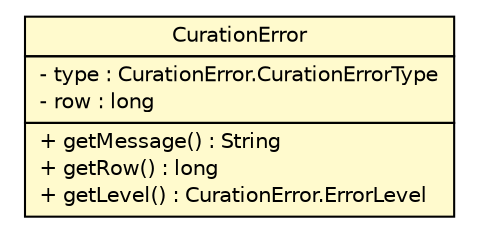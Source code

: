 #!/usr/local/bin/dot
#
# Class diagram 
# Generated by UmlGraph version 4.8 (http://www.spinellis.gr/sw/umlgraph)
#

digraph G {
	edge [fontname="Helvetica",fontsize=10,labelfontname="Helvetica",labelfontsize=10];
	node [fontname="Helvetica",fontsize=10,shape=plaintext];
	// gov.nih.nci.ncia.curation.CurationError
	c20546 [label=<<table border="0" cellborder="1" cellspacing="0" cellpadding="2" port="p" bgcolor="lemonChiffon" href="./CurationError.html">
		<tr><td><table border="0" cellspacing="0" cellpadding="1">
			<tr><td> CurationError </td></tr>
		</table></td></tr>
		<tr><td><table border="0" cellspacing="0" cellpadding="1">
			<tr><td align="left"> - type : CurationError.CurationErrorType </td></tr>
			<tr><td align="left"> - row : long </td></tr>
		</table></td></tr>
		<tr><td><table border="0" cellspacing="0" cellpadding="1">
			<tr><td align="left"> + getMessage() : String </td></tr>
			<tr><td align="left"> + getRow() : long </td></tr>
			<tr><td align="left"> + getLevel() : CurationError.ErrorLevel </td></tr>
		</table></td></tr>
		</table>>, fontname="Helvetica", fontcolor="black", fontsize=10.0];
}

